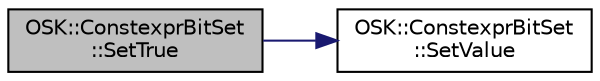 digraph "OSK::ConstexprBitSet::SetTrue"
{
 // LATEX_PDF_SIZE
  edge [fontname="Helvetica",fontsize="10",labelfontname="Helvetica",labelfontsize="10"];
  node [fontname="Helvetica",fontsize="10",shape=record];
  rankdir="LR";
  Node1 [label="OSK::ConstexprBitSet\l::SetTrue",height=0.2,width=0.4,color="black", fillcolor="grey75", style="filled", fontcolor="black",tooltip="Establece el valor del bit dado a 1."];
  Node1 -> Node2 [color="midnightblue",fontsize="10",style="solid",fontname="Helvetica"];
  Node2 [label="OSK::ConstexprBitSet\l::SetValue",height=0.2,width=0.4,color="black", fillcolor="white", style="filled",URL="$class_o_s_k_1_1_constexpr_bit_set.html#a38329a6523ad679a76be70f2c9faff16",tooltip="Establece el valor del bit en la posición dada."];
}

